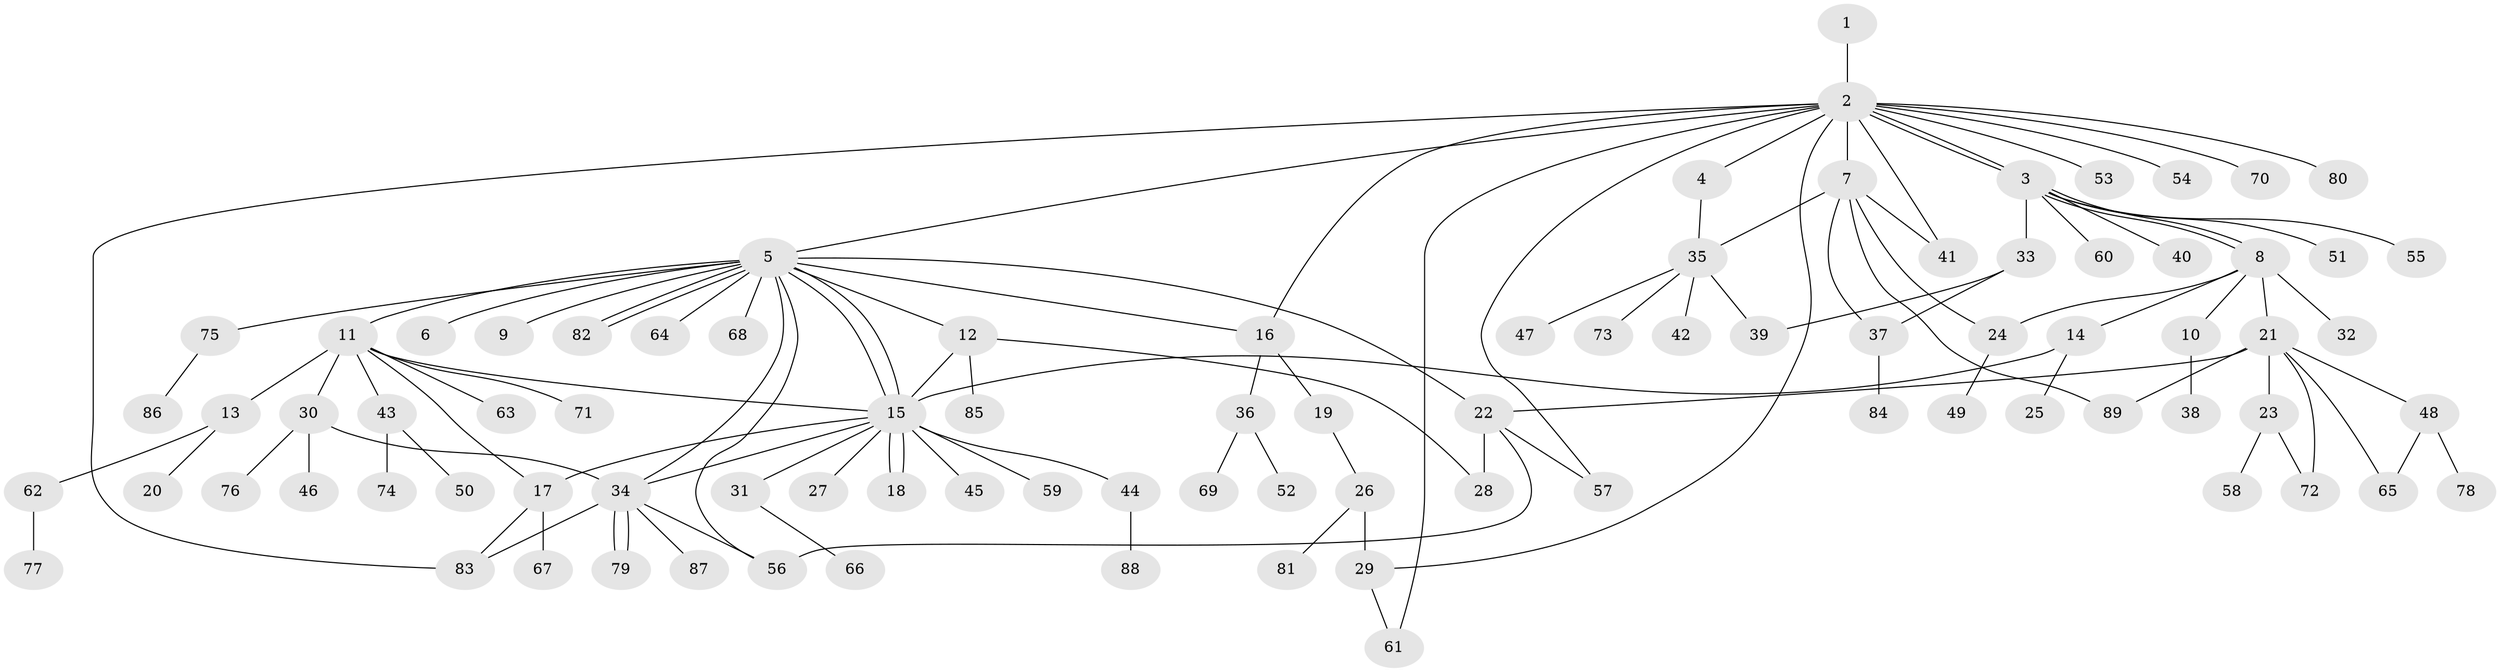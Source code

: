 // coarse degree distribution, {1: 0.582089552238806, 15: 0.014925373134328358, 8: 0.05970149253731343, 2: 0.16417910447761194, 22: 0.014925373134328358, 7: 0.014925373134328358, 3: 0.07462686567164178, 5: 0.05970149253731343, 4: 0.014925373134328358}
// Generated by graph-tools (version 1.1) at 2025/23/03/03/25 07:23:48]
// undirected, 89 vertices, 118 edges
graph export_dot {
graph [start="1"]
  node [color=gray90,style=filled];
  1;
  2;
  3;
  4;
  5;
  6;
  7;
  8;
  9;
  10;
  11;
  12;
  13;
  14;
  15;
  16;
  17;
  18;
  19;
  20;
  21;
  22;
  23;
  24;
  25;
  26;
  27;
  28;
  29;
  30;
  31;
  32;
  33;
  34;
  35;
  36;
  37;
  38;
  39;
  40;
  41;
  42;
  43;
  44;
  45;
  46;
  47;
  48;
  49;
  50;
  51;
  52;
  53;
  54;
  55;
  56;
  57;
  58;
  59;
  60;
  61;
  62;
  63;
  64;
  65;
  66;
  67;
  68;
  69;
  70;
  71;
  72;
  73;
  74;
  75;
  76;
  77;
  78;
  79;
  80;
  81;
  82;
  83;
  84;
  85;
  86;
  87;
  88;
  89;
  1 -- 2;
  2 -- 3;
  2 -- 3;
  2 -- 4;
  2 -- 5;
  2 -- 7;
  2 -- 16;
  2 -- 29;
  2 -- 41;
  2 -- 53;
  2 -- 54;
  2 -- 57;
  2 -- 61;
  2 -- 70;
  2 -- 80;
  2 -- 83;
  3 -- 8;
  3 -- 8;
  3 -- 33;
  3 -- 40;
  3 -- 51;
  3 -- 55;
  3 -- 60;
  4 -- 35;
  5 -- 6;
  5 -- 9;
  5 -- 11;
  5 -- 12;
  5 -- 15;
  5 -- 15;
  5 -- 16;
  5 -- 22;
  5 -- 34;
  5 -- 56;
  5 -- 64;
  5 -- 68;
  5 -- 75;
  5 -- 82;
  5 -- 82;
  7 -- 24;
  7 -- 35;
  7 -- 37;
  7 -- 41;
  7 -- 89;
  8 -- 10;
  8 -- 14;
  8 -- 21;
  8 -- 24;
  8 -- 32;
  10 -- 38;
  11 -- 13;
  11 -- 15;
  11 -- 17;
  11 -- 30;
  11 -- 43;
  11 -- 63;
  11 -- 71;
  12 -- 15;
  12 -- 28;
  12 -- 85;
  13 -- 20;
  13 -- 62;
  14 -- 15;
  14 -- 25;
  15 -- 17;
  15 -- 18;
  15 -- 18;
  15 -- 27;
  15 -- 31;
  15 -- 34;
  15 -- 44;
  15 -- 45;
  15 -- 59;
  16 -- 19;
  16 -- 36;
  17 -- 67;
  17 -- 83;
  19 -- 26;
  21 -- 22;
  21 -- 23;
  21 -- 48;
  21 -- 65;
  21 -- 72;
  21 -- 89;
  22 -- 28;
  22 -- 56;
  22 -- 57;
  23 -- 58;
  23 -- 72;
  24 -- 49;
  26 -- 29;
  26 -- 81;
  29 -- 61;
  30 -- 34;
  30 -- 46;
  30 -- 76;
  31 -- 66;
  33 -- 37;
  33 -- 39;
  34 -- 56;
  34 -- 79;
  34 -- 79;
  34 -- 83;
  34 -- 87;
  35 -- 39;
  35 -- 42;
  35 -- 47;
  35 -- 73;
  36 -- 52;
  36 -- 69;
  37 -- 84;
  43 -- 50;
  43 -- 74;
  44 -- 88;
  48 -- 65;
  48 -- 78;
  62 -- 77;
  75 -- 86;
}
